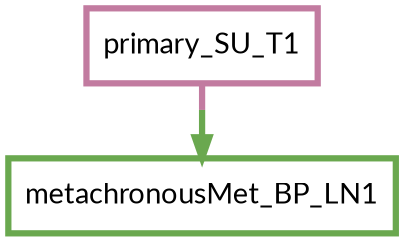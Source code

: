 digraph  {
dpi=600;size=3.5;
metachronousMet_BP_LN1 [color="#6aa84fff", fillcolor=white, fontname=Lato, penwidth="3.0", shape=box];
primary_SU_T1 [color="#c27ba0ff", fillcolor=white, fontname=Lato, penwidth="3.0", shape=box];
primary_SU_T1 -> metachronousMet_BP_LN1  [color="#c27ba0ff;0.5:#6aa84fff", key=0, penwidth=3];
}

